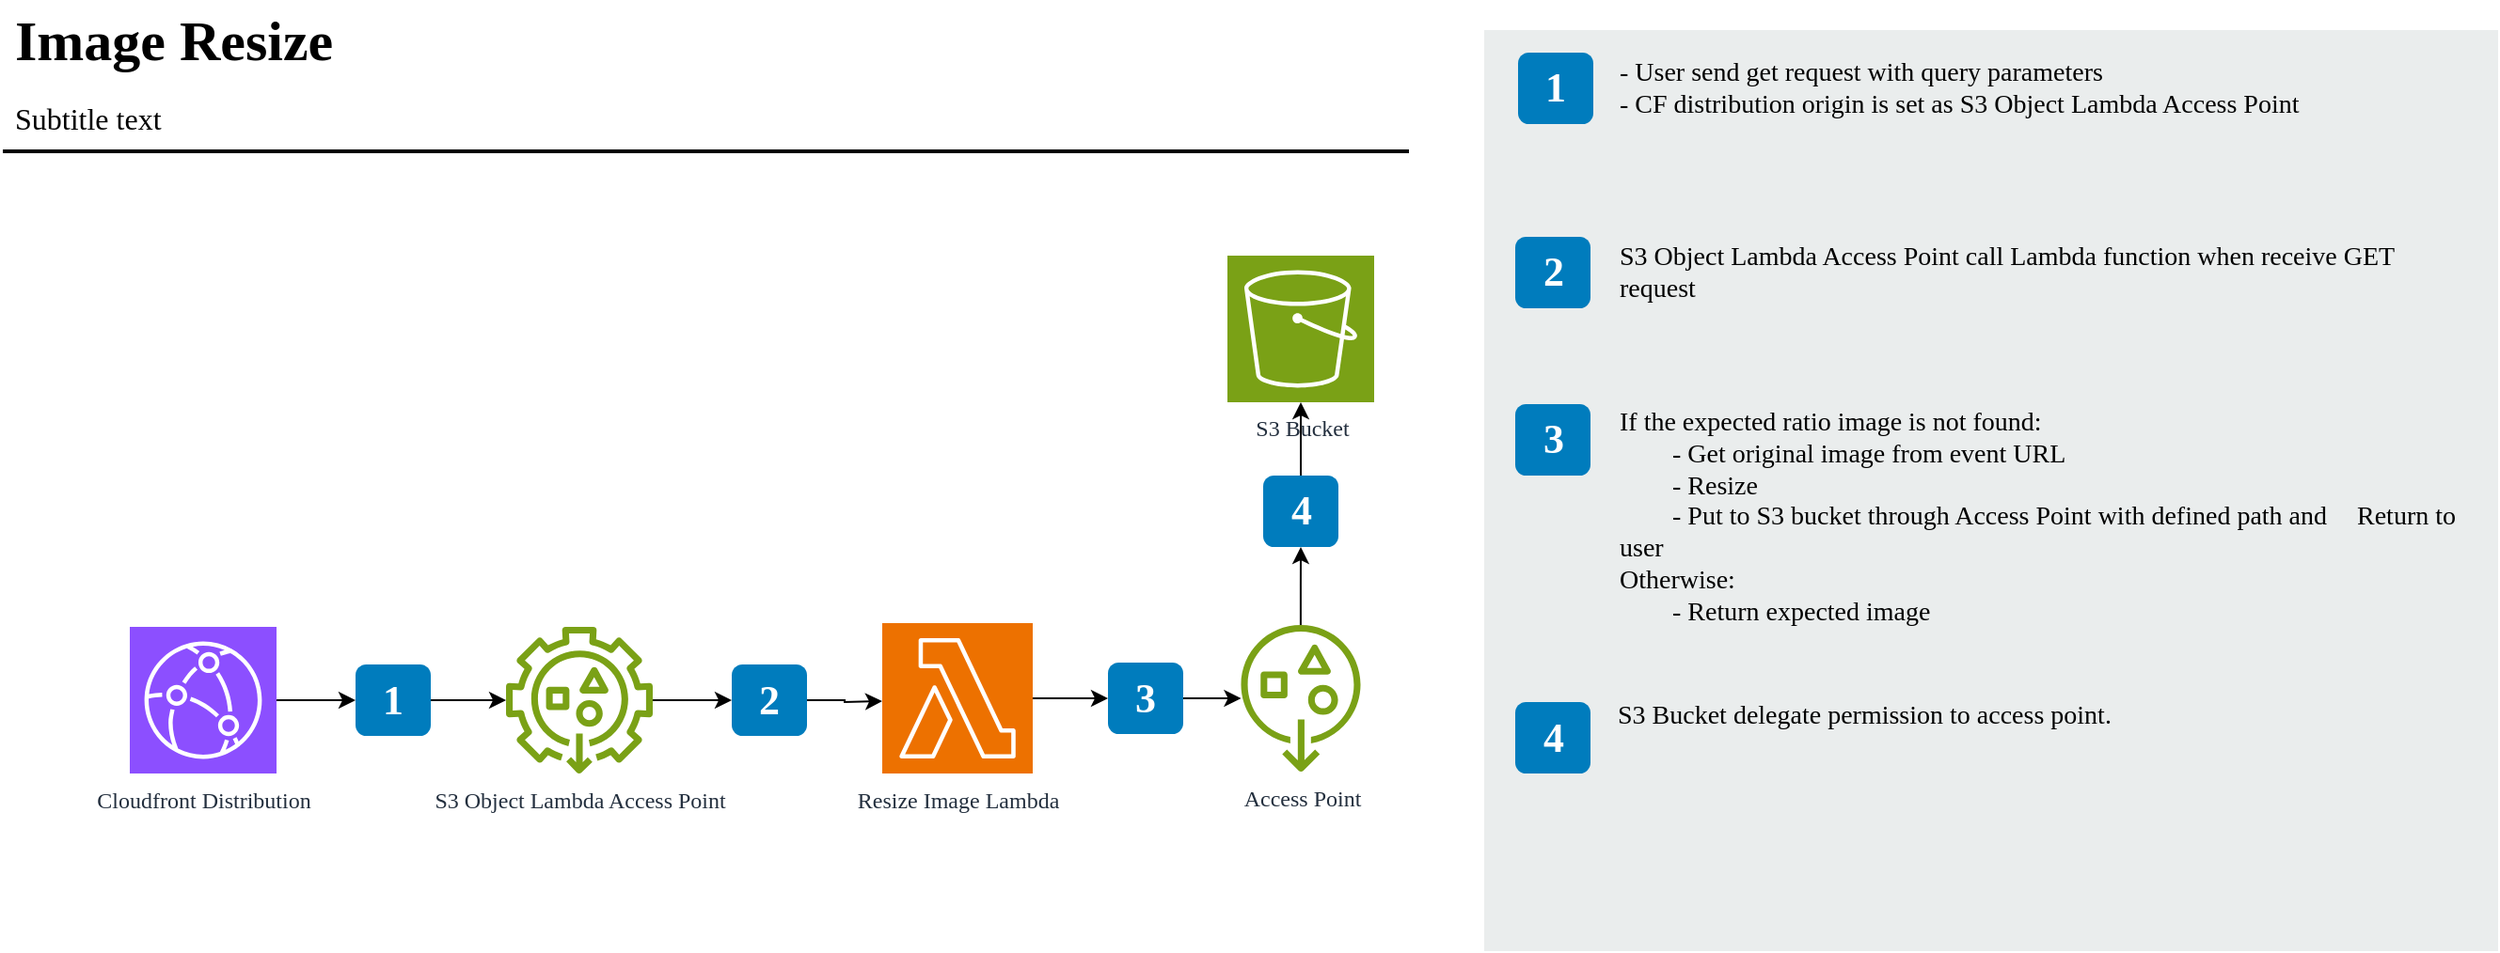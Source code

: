 <mxfile version="22.1.16" type="device">
  <diagram id="Ht1M8jgEwFfnCIfOTk4-" name="Page-1">
    <mxGraphModel dx="1380" dy="909" grid="1" gridSize="10" guides="1" tooltips="1" connect="1" arrows="1" fold="1" page="1" pageScale="1" pageWidth="1169" pageHeight="827" math="0" shadow="0">
      <root>
        <mxCell id="0" />
        <mxCell id="1" parent="0" />
        <mxCell id="-QjtrjUzRDEMRZ5MF8oH-47" value="Image Resize" style="text;html=1;resizable=0;points=[];autosize=1;align=left;verticalAlign=top;spacingTop=-4;fontSize=30;fontStyle=1;fontFamily=Comic Sans MS;" parent="1" vertex="1">
          <mxGeometry x="56.5" y="64.5" width="220" height="40" as="geometry" />
        </mxCell>
        <mxCell id="-QjtrjUzRDEMRZ5MF8oH-48" value="Subtitle text&lt;br style=&quot;font-size: 16px&quot;&gt;" style="text;html=1;resizable=0;points=[];autosize=1;align=left;verticalAlign=top;spacingTop=-4;fontSize=16;fontFamily=Comic Sans MS;" parent="1" vertex="1">
          <mxGeometry x="56.5" y="114.5" width="120" height="30" as="geometry" />
        </mxCell>
        <mxCell id="SCVMTBWpLvtzJIhz15lM-1" value="" style="line;strokeWidth=2;html=1;fontSize=14;fontFamily=Comic Sans MS;" parent="1" vertex="1">
          <mxGeometry x="52.5" y="139.5" width="747.5" height="10" as="geometry" />
        </mxCell>
        <mxCell id="7OVz4w7n9kzEPWy-4BBC-3" value="" style="rounded=0;whiteSpace=wrap;html=1;fillColor=#EAEDED;fontSize=22;fontColor=#FFFFFF;strokeColor=none;labelBackgroundColor=none;fontFamily=Comic Sans MS;" parent="1" vertex="1">
          <mxGeometry x="840" y="80" width="539" height="490" as="geometry" />
        </mxCell>
        <mxCell id="7OVz4w7n9kzEPWy-4BBC-4" value="1" style="rounded=1;whiteSpace=wrap;html=1;fillColor=#007CBD;strokeColor=none;fontColor=#FFFFFF;fontStyle=1;fontSize=22;labelBackgroundColor=none;fontFamily=Comic Sans MS;" parent="1" vertex="1">
          <mxGeometry x="858" y="92" width="40" height="38" as="geometry" />
        </mxCell>
        <mxCell id="7OVz4w7n9kzEPWy-4BBC-5" value="2" style="rounded=1;whiteSpace=wrap;html=1;fillColor=#007CBD;strokeColor=none;fontColor=#FFFFFF;fontStyle=1;fontSize=22;labelBackgroundColor=none;fontFamily=Comic Sans MS;" parent="1" vertex="1">
          <mxGeometry x="856.5" y="190" width="40" height="38" as="geometry" />
        </mxCell>
        <mxCell id="7OVz4w7n9kzEPWy-4BBC-6" value="3" style="rounded=1;whiteSpace=wrap;html=1;fillColor=#007CBD;strokeColor=none;fontColor=#FFFFFF;fontStyle=1;fontSize=22;labelBackgroundColor=none;fontFamily=Comic Sans MS;" parent="1" vertex="1">
          <mxGeometry x="856.5" y="279" width="40" height="38" as="geometry" />
        </mxCell>
        <mxCell id="7OVz4w7n9kzEPWy-4BBC-7" value="4" style="rounded=1;whiteSpace=wrap;html=1;fillColor=#007CBD;strokeColor=none;fontColor=#FFFFFF;fontStyle=1;fontSize=22;labelBackgroundColor=none;fontFamily=Comic Sans MS;" parent="1" vertex="1">
          <mxGeometry x="856.5" y="437.5" width="40" height="38" as="geometry" />
        </mxCell>
        <mxCell id="7OVz4w7n9kzEPWy-4BBC-13" value="- User send get request with query parameters&lt;br&gt;- CF distribution origin is set as&amp;nbsp;S3 Object Lambda Access Point" style="text;html=1;align=left;verticalAlign=top;spacingTop=-4;fontSize=14;labelBackgroundColor=none;whiteSpace=wrap;fontFamily=Comic Sans MS;" parent="1" vertex="1">
          <mxGeometry x="909.5" y="91.5" width="449" height="118" as="geometry" />
        </mxCell>
        <mxCell id="7OVz4w7n9kzEPWy-4BBC-14" value="S3 Object Lambda Access Point call Lambda function when receive GET request" style="text;html=1;align=left;verticalAlign=top;spacingTop=-4;fontSize=14;labelBackgroundColor=none;whiteSpace=wrap;fontFamily=Comic Sans MS;" parent="1" vertex="1">
          <mxGeometry x="909.5" y="190" width="450" height="115" as="geometry" />
        </mxCell>
        <mxCell id="7OVz4w7n9kzEPWy-4BBC-15" value="&lt;span&gt;If the expected ratio image is not found:&lt;br&gt;&lt;span style=&quot;white-space: pre;&quot;&gt;&#x9;&lt;/span&gt;- Get original image from event URL&lt;br&gt;&lt;span style=&quot;white-space: pre;&quot;&gt;&#x9;&lt;/span&gt;- Resize&lt;br&gt;&lt;span style=&quot;white-space: pre;&quot;&gt;&#x9;&lt;/span&gt;- Put to S3 bucket through Access Point with defined path and &lt;span style=&quot;white-space: pre;&quot;&gt;&#x9;&lt;/span&gt;Return to user&lt;br&gt;Otherwise:&lt;br&gt;&lt;span style=&quot;white-space: pre;&quot;&gt;&#x9;&lt;/span&gt;- Return expected image&lt;br&gt;&lt;/span&gt;" style="text;html=1;align=left;verticalAlign=top;spacingTop=-4;fontSize=14;labelBackgroundColor=none;whiteSpace=wrap;fontFamily=Comic Sans MS;" parent="1" vertex="1">
          <mxGeometry x="909.5" y="277.5" width="450" height="117" as="geometry" />
        </mxCell>
        <mxCell id="7OVz4w7n9kzEPWy-4BBC-16" value="S3 Bucket delegate permission to access point." style="text;html=1;align=left;verticalAlign=top;spacingTop=-4;fontSize=14;labelBackgroundColor=none;whiteSpace=wrap;fontFamily=Comic Sans MS;" parent="1" vertex="1">
          <mxGeometry x="908.5" y="434" width="450" height="121" as="geometry" />
        </mxCell>
        <mxCell id="aiEfaipz74JKQ_bGZd_p-8" value="" style="edgeStyle=orthogonalEdgeStyle;rounded=0;orthogonalLoop=1;jettySize=auto;html=1;" edge="1" parent="1" source="-QjtrjUzRDEMRZ5MF8oH-9" target="aiEfaipz74JKQ_bGZd_p-2">
          <mxGeometry relative="1" as="geometry" />
        </mxCell>
        <mxCell id="aiEfaipz74JKQ_bGZd_p-1" value="Cloudfront Distribution" style="sketch=0;points=[[0,0,0],[0.25,0,0],[0.5,0,0],[0.75,0,0],[1,0,0],[0,1,0],[0.25,1,0],[0.5,1,0],[0.75,1,0],[1,1,0],[0,0.25,0],[0,0.5,0],[0,0.75,0],[1,0.25,0],[1,0.5,0],[1,0.75,0]];outlineConnect=0;fontColor=#232F3E;fillColor=#8C4FFF;strokeColor=#ffffff;dashed=0;verticalLabelPosition=bottom;verticalAlign=top;align=center;html=1;fontSize=12;fontStyle=0;aspect=fixed;shape=mxgraph.aws4.resourceIcon;resIcon=mxgraph.aws4.cloudfront;fontFamily=Comic Sans MS;" vertex="1" parent="1">
          <mxGeometry x="120" y="397.5" width="78" height="78" as="geometry" />
        </mxCell>
        <mxCell id="aiEfaipz74JKQ_bGZd_p-2" value="S3 Object Lambda Access Point" style="sketch=0;outlineConnect=0;fontColor=#232F3E;gradientColor=none;fillColor=#7AA116;strokeColor=none;dashed=0;verticalLabelPosition=bottom;verticalAlign=top;align=center;html=1;fontSize=12;fontStyle=0;aspect=fixed;pointerEvents=1;shape=mxgraph.aws4.s3_object_lambda_access_points;fontFamily=Comic Sans MS;" vertex="1" parent="1">
          <mxGeometry x="320" y="397.5" width="78" height="78" as="geometry" />
        </mxCell>
        <mxCell id="aiEfaipz74JKQ_bGZd_p-21" style="edgeStyle=orthogonalEdgeStyle;rounded=0;orthogonalLoop=1;jettySize=auto;html=1;" edge="1" parent="1" source="aiEfaipz74JKQ_bGZd_p-22" target="aiEfaipz74JKQ_bGZd_p-7">
          <mxGeometry relative="1" as="geometry" />
        </mxCell>
        <mxCell id="aiEfaipz74JKQ_bGZd_p-3" value="Access Point" style="sketch=0;outlineConnect=0;fontColor=#232F3E;gradientColor=none;fillColor=#7AA116;strokeColor=none;dashed=0;verticalLabelPosition=bottom;verticalAlign=top;align=center;html=1;fontSize=12;fontStyle=0;aspect=fixed;pointerEvents=1;shape=mxgraph.aws4.general_access_points;fontFamily=Comic Sans MS;" vertex="1" parent="1">
          <mxGeometry x="710" y="396.5" width="65" height="78" as="geometry" />
        </mxCell>
        <mxCell id="aiEfaipz74JKQ_bGZd_p-12" style="edgeStyle=orthogonalEdgeStyle;rounded=0;orthogonalLoop=1;jettySize=auto;html=1;" edge="1" parent="1" source="aiEfaipz74JKQ_bGZd_p-18" target="aiEfaipz74JKQ_bGZd_p-3">
          <mxGeometry relative="1" as="geometry" />
        </mxCell>
        <mxCell id="aiEfaipz74JKQ_bGZd_p-4" value="Resize Image Lambda" style="sketch=0;points=[[0,0,0],[0.25,0,0],[0.5,0,0],[0.75,0,0],[1,0,0],[0,1,0],[0.25,1,0],[0.5,1,0],[0.75,1,0],[1,1,0],[0,0.25,0],[0,0.5,0],[0,0.75,0],[1,0.25,0],[1,0.5,0],[1,0.75,0]];outlineConnect=0;fontColor=#232F3E;fillColor=#ED7100;strokeColor=#ffffff;dashed=0;verticalLabelPosition=bottom;verticalAlign=top;align=center;html=1;fontSize=12;fontStyle=0;aspect=fixed;shape=mxgraph.aws4.resourceIcon;resIcon=mxgraph.aws4.lambda;fontFamily=Comic Sans MS;" vertex="1" parent="1">
          <mxGeometry x="520" y="395.5" width="80" height="80" as="geometry" />
        </mxCell>
        <mxCell id="aiEfaipz74JKQ_bGZd_p-7" value="S3 Bucket" style="sketch=0;points=[[0,0,0],[0.25,0,0],[0.5,0,0],[0.75,0,0],[1,0,0],[0,1,0],[0.25,1,0],[0.5,1,0],[0.75,1,0],[1,1,0],[0,0.25,0],[0,0.5,0],[0,0.75,0],[1,0.25,0],[1,0.5,0],[1,0.75,0]];outlineConnect=0;fontColor=#232F3E;fillColor=#7AA116;strokeColor=#ffffff;dashed=0;verticalLabelPosition=bottom;verticalAlign=top;align=center;html=1;fontSize=12;fontStyle=0;aspect=fixed;shape=mxgraph.aws4.resourceIcon;resIcon=mxgraph.aws4.s3;fontFamily=Comic Sans MS;" vertex="1" parent="1">
          <mxGeometry x="703.5" y="200" width="78" height="78" as="geometry" />
        </mxCell>
        <mxCell id="aiEfaipz74JKQ_bGZd_p-10" style="edgeStyle=orthogonalEdgeStyle;rounded=0;orthogonalLoop=1;jettySize=auto;html=1;" edge="1" parent="1" source="aiEfaipz74JKQ_bGZd_p-13">
          <mxGeometry relative="1" as="geometry">
            <mxPoint x="520" y="437" as="targetPoint" />
          </mxGeometry>
        </mxCell>
        <mxCell id="aiEfaipz74JKQ_bGZd_p-14" value="" style="edgeStyle=orthogonalEdgeStyle;rounded=0;orthogonalLoop=1;jettySize=auto;html=1;" edge="1" parent="1" source="aiEfaipz74JKQ_bGZd_p-1" target="-QjtrjUzRDEMRZ5MF8oH-9">
          <mxGeometry relative="1" as="geometry">
            <mxPoint x="108" y="415" as="sourcePoint" />
            <mxPoint x="290" y="415" as="targetPoint" />
          </mxGeometry>
        </mxCell>
        <mxCell id="-QjtrjUzRDEMRZ5MF8oH-9" value="1" style="rounded=1;whiteSpace=wrap;html=1;fillColor=#007CBD;strokeColor=none;fontColor=#FFFFFF;fontStyle=1;fontSize=22;fontFamily=Comic Sans MS;" parent="1" vertex="1">
          <mxGeometry x="240" y="417.5" width="40" height="38" as="geometry" />
        </mxCell>
        <mxCell id="aiEfaipz74JKQ_bGZd_p-15" value="" style="edgeStyle=orthogonalEdgeStyle;rounded=0;orthogonalLoop=1;jettySize=auto;html=1;entryX=0;entryY=0.5;entryDx=0;entryDy=0;entryPerimeter=0;" edge="1" parent="1" source="aiEfaipz74JKQ_bGZd_p-2" target="aiEfaipz74JKQ_bGZd_p-13">
          <mxGeometry relative="1" as="geometry">
            <mxPoint x="368" y="415" as="sourcePoint" />
            <mxPoint x="492" y="416" as="targetPoint" />
          </mxGeometry>
        </mxCell>
        <mxCell id="aiEfaipz74JKQ_bGZd_p-13" value="2" style="rounded=1;whiteSpace=wrap;html=1;fillColor=#007CBD;strokeColor=none;fontColor=#FFFFFF;fontStyle=1;fontSize=22;fontFamily=Comic Sans MS;" vertex="1" parent="1">
          <mxGeometry x="440" y="417.5" width="40" height="38" as="geometry" />
        </mxCell>
        <mxCell id="aiEfaipz74JKQ_bGZd_p-19" value="" style="edgeStyle=orthogonalEdgeStyle;rounded=0;orthogonalLoop=1;jettySize=auto;html=1;" edge="1" parent="1" source="aiEfaipz74JKQ_bGZd_p-4" target="aiEfaipz74JKQ_bGZd_p-18">
          <mxGeometry relative="1" as="geometry">
            <mxPoint x="572" y="416" as="sourcePoint" />
            <mxPoint x="711" y="416" as="targetPoint" />
          </mxGeometry>
        </mxCell>
        <mxCell id="aiEfaipz74JKQ_bGZd_p-18" value="3" style="rounded=1;whiteSpace=wrap;html=1;fillColor=#007CBD;strokeColor=none;fontColor=#FFFFFF;fontStyle=1;fontSize=22;fontFamily=Comic Sans MS;" vertex="1" parent="1">
          <mxGeometry x="640" y="416.5" width="40" height="38" as="geometry" />
        </mxCell>
        <mxCell id="aiEfaipz74JKQ_bGZd_p-23" value="" style="edgeStyle=orthogonalEdgeStyle;rounded=0;orthogonalLoop=1;jettySize=auto;html=1;" edge="1" parent="1" source="aiEfaipz74JKQ_bGZd_p-3" target="aiEfaipz74JKQ_bGZd_p-22">
          <mxGeometry relative="1" as="geometry">
            <mxPoint x="742" y="377" as="sourcePoint" />
            <mxPoint x="743" y="278" as="targetPoint" />
          </mxGeometry>
        </mxCell>
        <mxCell id="aiEfaipz74JKQ_bGZd_p-22" value="4" style="rounded=1;whiteSpace=wrap;html=1;fillColor=#007CBD;strokeColor=none;fontColor=#FFFFFF;fontStyle=1;fontSize=22;fontFamily=Comic Sans MS;" vertex="1" parent="1">
          <mxGeometry x="722.5" y="317" width="40" height="38" as="geometry" />
        </mxCell>
      </root>
    </mxGraphModel>
  </diagram>
</mxfile>
